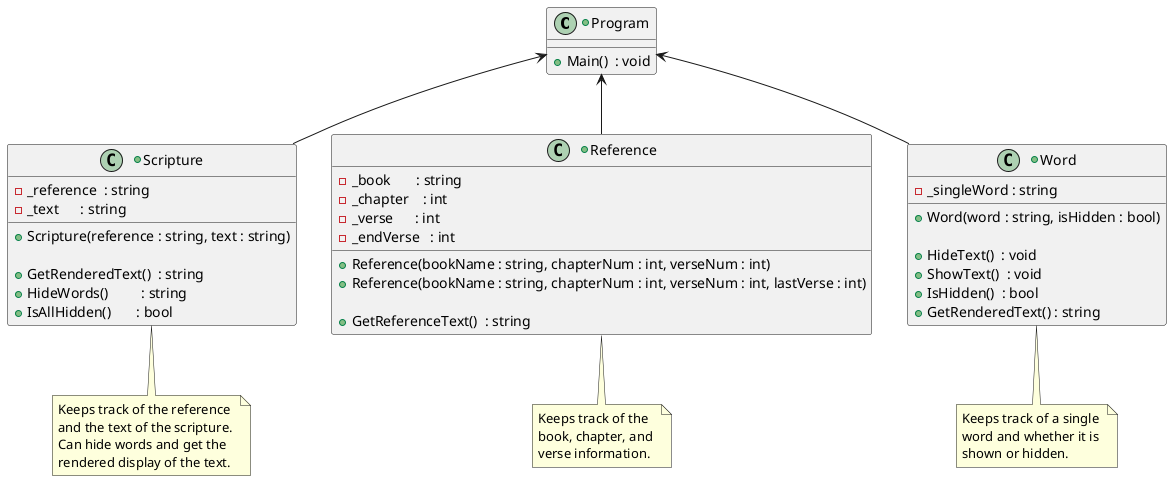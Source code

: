 @startuml Scripture Memorizer

+class Program {
  + Main()  : void
}
 
+class Scripture {
' Attributes / Member variables
  - _reference  : string
  - _text      : string

' Constructors / Parameters
  + Scripture(reference : string, text : string)
    ' split text to list

' Behaviors / Methods / Functions
  + GetRenderedText()  : string
    ' Include a Clear & Display actions
  + HideWords()         : string
  + IsAllHidden()       : bool
}
note bottom of Scripture
  Keeps track of the reference 
  and the text of the scripture. 
  Can hide words and get the 
  rendered display of the text.
end note

+class Reference {
' Attributes
  - _book       : string
  - _chapter    : int
  - _verse      : int
  - _endVerse   : int

' Constructors
  + Reference(bookName : string, chapterNum : int, verseNum : int)
  + Reference(bookName : string, chapterNum : int, verseNum : int, lastVerse : int)

' Behaviors
  + GetReferenceText()  : string
}
note bottom of Reference
  Keeps track of the 
  book, chapter, and 
  verse information.
end note

+class Word {
' Attributes
  - _singleWord : string

' Constructors
  + Word(word : string, isHidden : bool)
    ' Set "Hide" as default parameter.

' Behaviors
  + HideText()  : void
  + ShowText()  : void
  + IsHidden()  : bool
  + GetRenderedText() : string
}
note bottom of Word
  Keeps track of a single 
  word and whether it is 
  shown or hidden.
end note

Program <-- Scripture
Program <-- Reference
Program <-- Word

@enduml

/'   
  - GetTop()
  - SetTop(top : int)

  - GetBottom()
  - SetBottom(bottom : int)  
'/